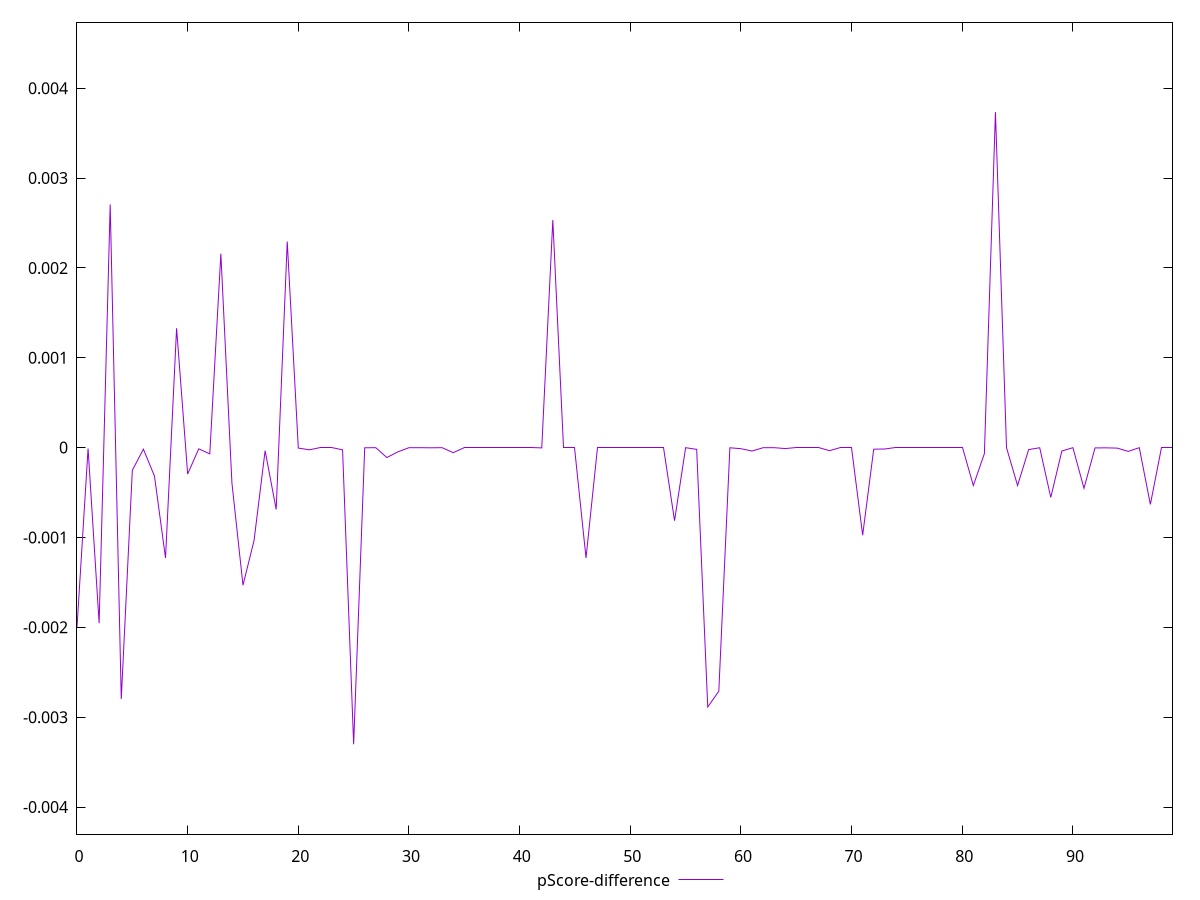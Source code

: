 reset

$pScoreDifference <<EOF
0 -0.0019985745388945066
1 -0.000010537971184665373
2 -0.0019546771629408433
3 0.0027062117102235606
4 -0.002797632513793835
5 -0.0002524629682210122
6 -0.000017278981390145276
7 -0.0003165487970003822
8 -0.0012281422996036628
9 0.0013283454294676922
10 -0.00029386279506926627
11 -0.000013554000291460255
12 -0.00006948289715102973
13 0.0021585318133009457
14 -0.00039330382405111664
15 -0.0015309438258743757
16 -0.0010336786737363823
17 -0.00003409687928512817
18 -0.0006878459821844096
19 0.0022928255122822983
20 -0.0000046700486160400345
21 -0.000024485413475217044
22 -6.619511143668433e-7
23 -6.619511143668433e-7
24 -0.000024485413475217044
25 -0.003301399149653994
26 -0.000001869818780586563
27 -6.619511143668433e-7
28 -0.00011033426445239414
29 -0.00004672084941048649
30 -8.438010603573076e-7
31 -7.480452466346321e-7
32 -0.0000020816822585700834
33 -6.619511143668433e-7
34 -0.00005603230741435539
35 -6.619511143668433e-7
36 -6.619511143668433e-7
37 -6.619511143668433e-7
38 -6.619511143668433e-7
39 -6.619511143668433e-7
40 -6.619511143668433e-7
41 -6.619511143668433e-7
42 -0.0000029963825822765244
43 0.0025330086638022387
44 -6.619511143668433e-7
45 -6.619511143668433e-7
46 -0.0012281422996036628
47 -6.619511143668433e-7
48 -6.619511143668433e-7
49 -6.619511143668433e-7
50 -6.619511143668433e-7
51 -6.619511143668433e-7
52 -6.619511143668433e-7
53 -6.619511143668433e-7
54 -0.00081317563274097
55 -6.619511143668433e-7
56 -0.000019447402657135626
57 -0.002886174720444168
58 -0.002711180355898235
59 -0.000001676979485276675
60 -0.000011964880491488472
61 -0.00003793725493805855
62 -0.00000119845285884157
63 -6.619511143668433e-7
64 -0.000010537971184665373
65 -6.619511143668433e-7
66 -6.619511143668433e-7
67 -6.619511143668433e-7
68 -0.00003409687928512817
69 -6.619511143668433e-7
70 -6.619511143668433e-7
71 -0.0009745772217075732
72 -0.000017278981390145276
73 -0.000015320111347749688
74 -6.619511143668433e-7
75 -6.619511143668433e-7
76 -6.619511143668433e-7
77 -6.619511143668433e-7
78 -6.619511143668433e-7
79 -6.619511143668433e-7
80 -6.619511143668433e-7
81 -0.00042200658667090885
82 -0.00006728654354892782
83 0.0037333244120288933
84 -6.619511143668433e-7
85 -0.00042200658667090885
86 -0.000021843229145224186
87 -0.0000015017039896036977
88 -0.0005542546369291523
89 -0.00003793725493805855
90 -6.619511143668433e-7
91 -0.0004523817110413386
92 -0.0000029963825822765244
93 -0.0000025688024520853503
94 -0.000005383581994311548
95 -0.000042136483043075934
96 -6.619511143668433e-7
97 -0.0006318674882397346
98 -6.619511143668433e-7
99 -6.619511143668433e-7
EOF

set key outside below
set xrange [0:99]
set yrange [-0.004301399149653994:0.004733324412028893]
set trange [-0.004301399149653994:0.004733324412028893]
set terminal svg size 640, 500 enhanced background rgb 'white'
set output "report_00026_2021-02-22T21:38:55.199Z/estimated-input-latency/samples/pages+cached/pScore-difference/values.svg"

plot $pScoreDifference title "pScore-difference" with line

reset

